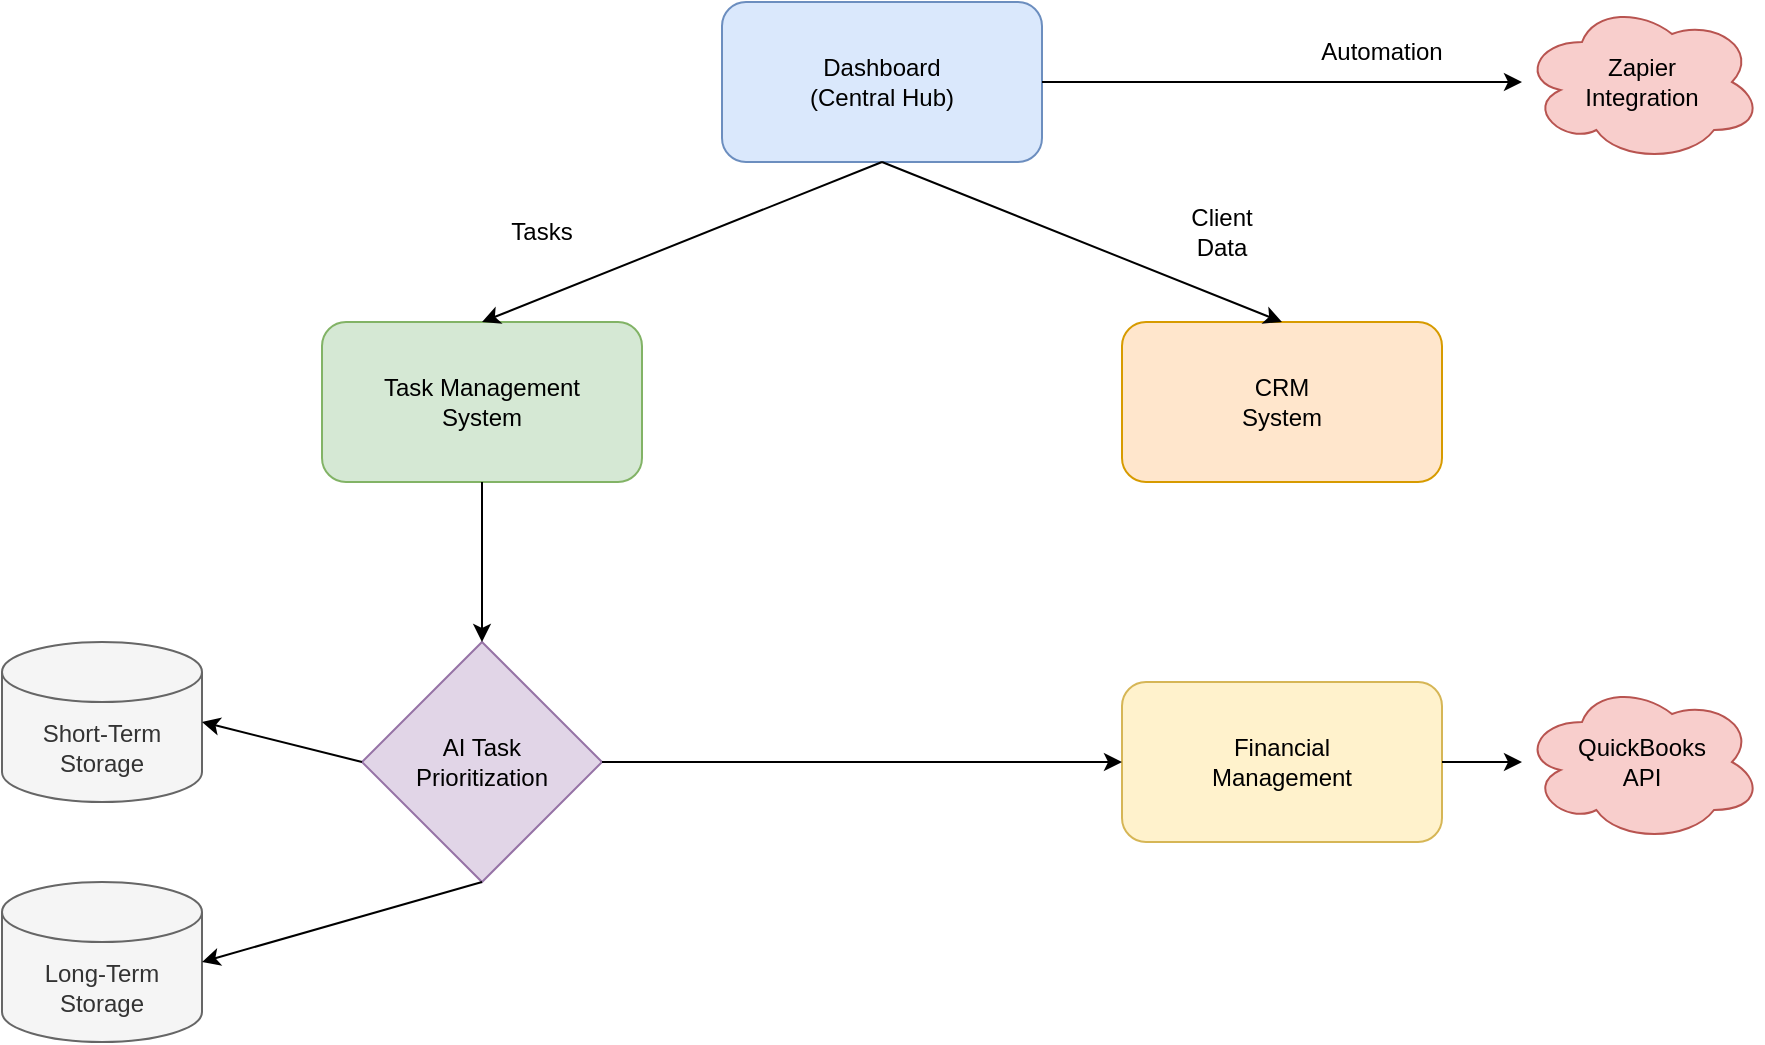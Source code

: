 <?xml version="1.0" encoding="UTF-8"?>
<mxfile>
    <diagram id="dynamis-master-workflow" name="Dynamis Master Workflow">
        <mxGraphModel dx="1422" dy="791" grid="1" gridSize="10" guides="1" tooltips="1" connect="1" arrows="1" fold="1" page="1" pageScale="1" pageWidth="1100" pageHeight="850" math="0" shadow="0">
            <root>
                <mxCell id="0"/>
                <mxCell id="1" parent="0"/>
                <!-- Dashboard -->
                <mxCell id="2" value="Dashboard&#xa;(Central Hub)" style="rounded=1;whiteSpace=wrap;html=1;fillColor=#dae8fc;strokeColor=#6c8ebf;" vertex="1" parent="1">
                    <mxGeometry x="400" y="40" width="160" height="80" as="geometry"/>
                </mxCell>
                <!-- Task Management -->
                <mxCell id="3" value="Task Management&#xa;System" style="rounded=1;whiteSpace=wrap;html=1;fillColor=#d5e8d4;strokeColor=#82b366;" vertex="1" parent="1">
                    <mxGeometry x="200" y="200" width="160" height="80" as="geometry"/>
                </mxCell>
                <!-- CRM -->
                <mxCell id="4" value="CRM&#xa;System" style="rounded=1;whiteSpace=wrap;html=1;fillColor=#ffe6cc;strokeColor=#d79b00;" vertex="1" parent="1">
                    <mxGeometry x="600" y="200" width="160" height="80" as="geometry"/>
                </mxCell>
                <!-- AI Decision Point -->
                <mxCell id="5" value="AI Task&#xa;Prioritization" style="rhombus;whiteSpace=wrap;html=1;fillColor=#e1d5e7;strokeColor=#9673a6;" vertex="1" parent="1">
                    <mxGeometry x="220" y="360" width="120" height="120" as="geometry"/>
                </mxCell>
                <!-- Financials -->
                <mxCell id="6" value="Financial&#xa;Management" style="rounded=1;whiteSpace=wrap;html=1;fillColor=#fff2cc;strokeColor=#d6b656;" vertex="1" parent="1">
                    <mxGeometry x="600" y="380" width="160" height="80" as="geometry"/>
                </mxCell>
                <!-- Data Storage -->
                <mxCell id="7" value="Short-Term&#xa;Storage" style="shape=cylinder3;whiteSpace=wrap;html=1;boundedLbl=1;size=15;fillColor=#f5f5f5;strokeColor=#666666;fontColor=#333333;" vertex="1" parent="1">
                    <mxGeometry x="40" y="360" width="100" height="80" as="geometry"/>
                </mxCell>
                <mxCell id="8" value="Long-Term&#xa;Storage" style="shape=cylinder3;whiteSpace=wrap;html=1;boundedLbl=1;size=15;fillColor=#f5f5f5;strokeColor=#666666;fontColor=#333333;" vertex="1" parent="1">
                    <mxGeometry x="40" y="480" width="100" height="80" as="geometry"/>
                </mxCell>
                <!-- API Connections -->
                <mxCell id="9" value="Zapier&#xa;Integration" style="ellipse;shape=cloud;whiteSpace=wrap;html=1;fillColor=#f8cecc;strokeColor=#b85450;" vertex="1" parent="1">
                    <mxGeometry x="800" y="40" width="120" height="80" as="geometry"/>
                </mxCell>
                <mxCell id="10" value="QuickBooks&#xa;API" style="ellipse;shape=cloud;whiteSpace=wrap;html=1;fillColor=#f8cecc;strokeColor=#b85450;" vertex="1" parent="1">
                    <mxGeometry x="800" y="380" width="120" height="80" as="geometry"/>
                </mxCell>
                <!-- Connections -->
                <mxCell id="11" value="" style="endArrow=classic;html=1;exitX=0.5;exitY=1;exitDx=0;exitDy=0;entryX=0.5;entryY=0;entryDx=0;entryDy=0;" edge="1" parent="1" source="2" target="3">
                    <mxGeometry width="50" height="50" relative="1" as="geometry"/>
                </mxCell>
                <mxCell id="12" value="" style="endArrow=classic;html=1;exitX=0.5;exitY=1;exitDx=0;exitDy=0;entryX=0.5;entryY=0;entryDx=0;entryDy=0;" edge="1" parent="1" source="2" target="4">
                    <mxGeometry width="50" height="50" relative="1" as="geometry"/>
                </mxCell>
                <mxCell id="13" value="" style="endArrow=classic;html=1;exitX=0.5;exitY=1;exitDx=0;exitDy=0;entryX=0.5;entryY=0;entryDx=0;entryDy=0;" edge="1" parent="1" source="3" target="5">
                    <mxGeometry width="50" height="50" relative="1" as="geometry"/>
                </mxCell>
                <mxCell id="14" value="" style="endArrow=classic;html=1;exitX=1;exitY=0.5;exitDx=0;exitDy=0;entryX=0;entryY=0.5;entryDx=0;entryDy=0;" edge="1" parent="1" source="5" target="6">
                    <mxGeometry width="50" height="50" relative="1" as="geometry"/>
                </mxCell>
                <mxCell id="15" value="" style="endArrow=classic;html=1;exitX=0;exitY=0.5;exitDx=0;exitDy=0;entryX=1;entryY=0.5;entryDx=0;entryDy=0;" edge="1" parent="1" source="5" target="7">
                    <mxGeometry width="50" height="50" relative="1" as="geometry"/>
                </mxCell>
                <mxCell id="16" value="" style="endArrow=classic;html=1;exitX=1;exitY=0.5;exitDx=0;exitDy=0;entryX=0;entryY=0.5;entryDx=0;entryDy=0;" edge="1" parent="1" source="2" target="9">
                    <mxGeometry width="50" height="50" relative="1" as="geometry"/>
                </mxCell>
                <mxCell id="17" value="" style="endArrow=classic;html=1;exitX=1;exitY=0.5;exitDx=0;exitDy=0;entryX=0;entryY=0.5;entryDx=0;entryDy=0;" edge="1" parent="1" source="6" target="10">
                    <mxGeometry width="50" height="50" relative="1" as="geometry"/>
                </mxCell>
                <mxCell id="18" value="" style="endArrow=classic;html=1;exitX=0.5;exitY=1;exitDx=0;exitDy=0;entryX=1;entryY=0.5;entryDx=0;entryDy=0;" edge="1" parent="1" source="5" target="8">
                    <mxGeometry width="50" height="50" relative="1" as="geometry"/>
                </mxCell>
                <!-- Data Flow Labels -->
                <mxCell id="19" value="Tasks" style="text;html=1;strokeColor=none;fillColor=none;align=center;verticalAlign=middle;whiteSpace=wrap;rounded=0;" vertex="1" parent="1">
                    <mxGeometry x="280" y="140" width="60" height="30" as="geometry"/>
                </mxCell>
                <mxCell id="20" value="Client Data" style="text;html=1;strokeColor=none;fillColor=none;align=center;verticalAlign=middle;whiteSpace=wrap;rounded=0;" vertex="1" parent="1">
                    <mxGeometry x="620" y="140" width="60" height="30" as="geometry"/>
                </mxCell>
                <mxCell id="21" value="Automation" style="text;html=1;strokeColor=none;fillColor=none;align=center;verticalAlign=middle;whiteSpace=wrap;rounded=0;" vertex="1" parent="1">
                    <mxGeometry x="700" y="50" width="60" height="30" as="geometry"/>
                </mxCell>
            </root>
        </mxGraphModel>
    </diagram>
</mxfile> 